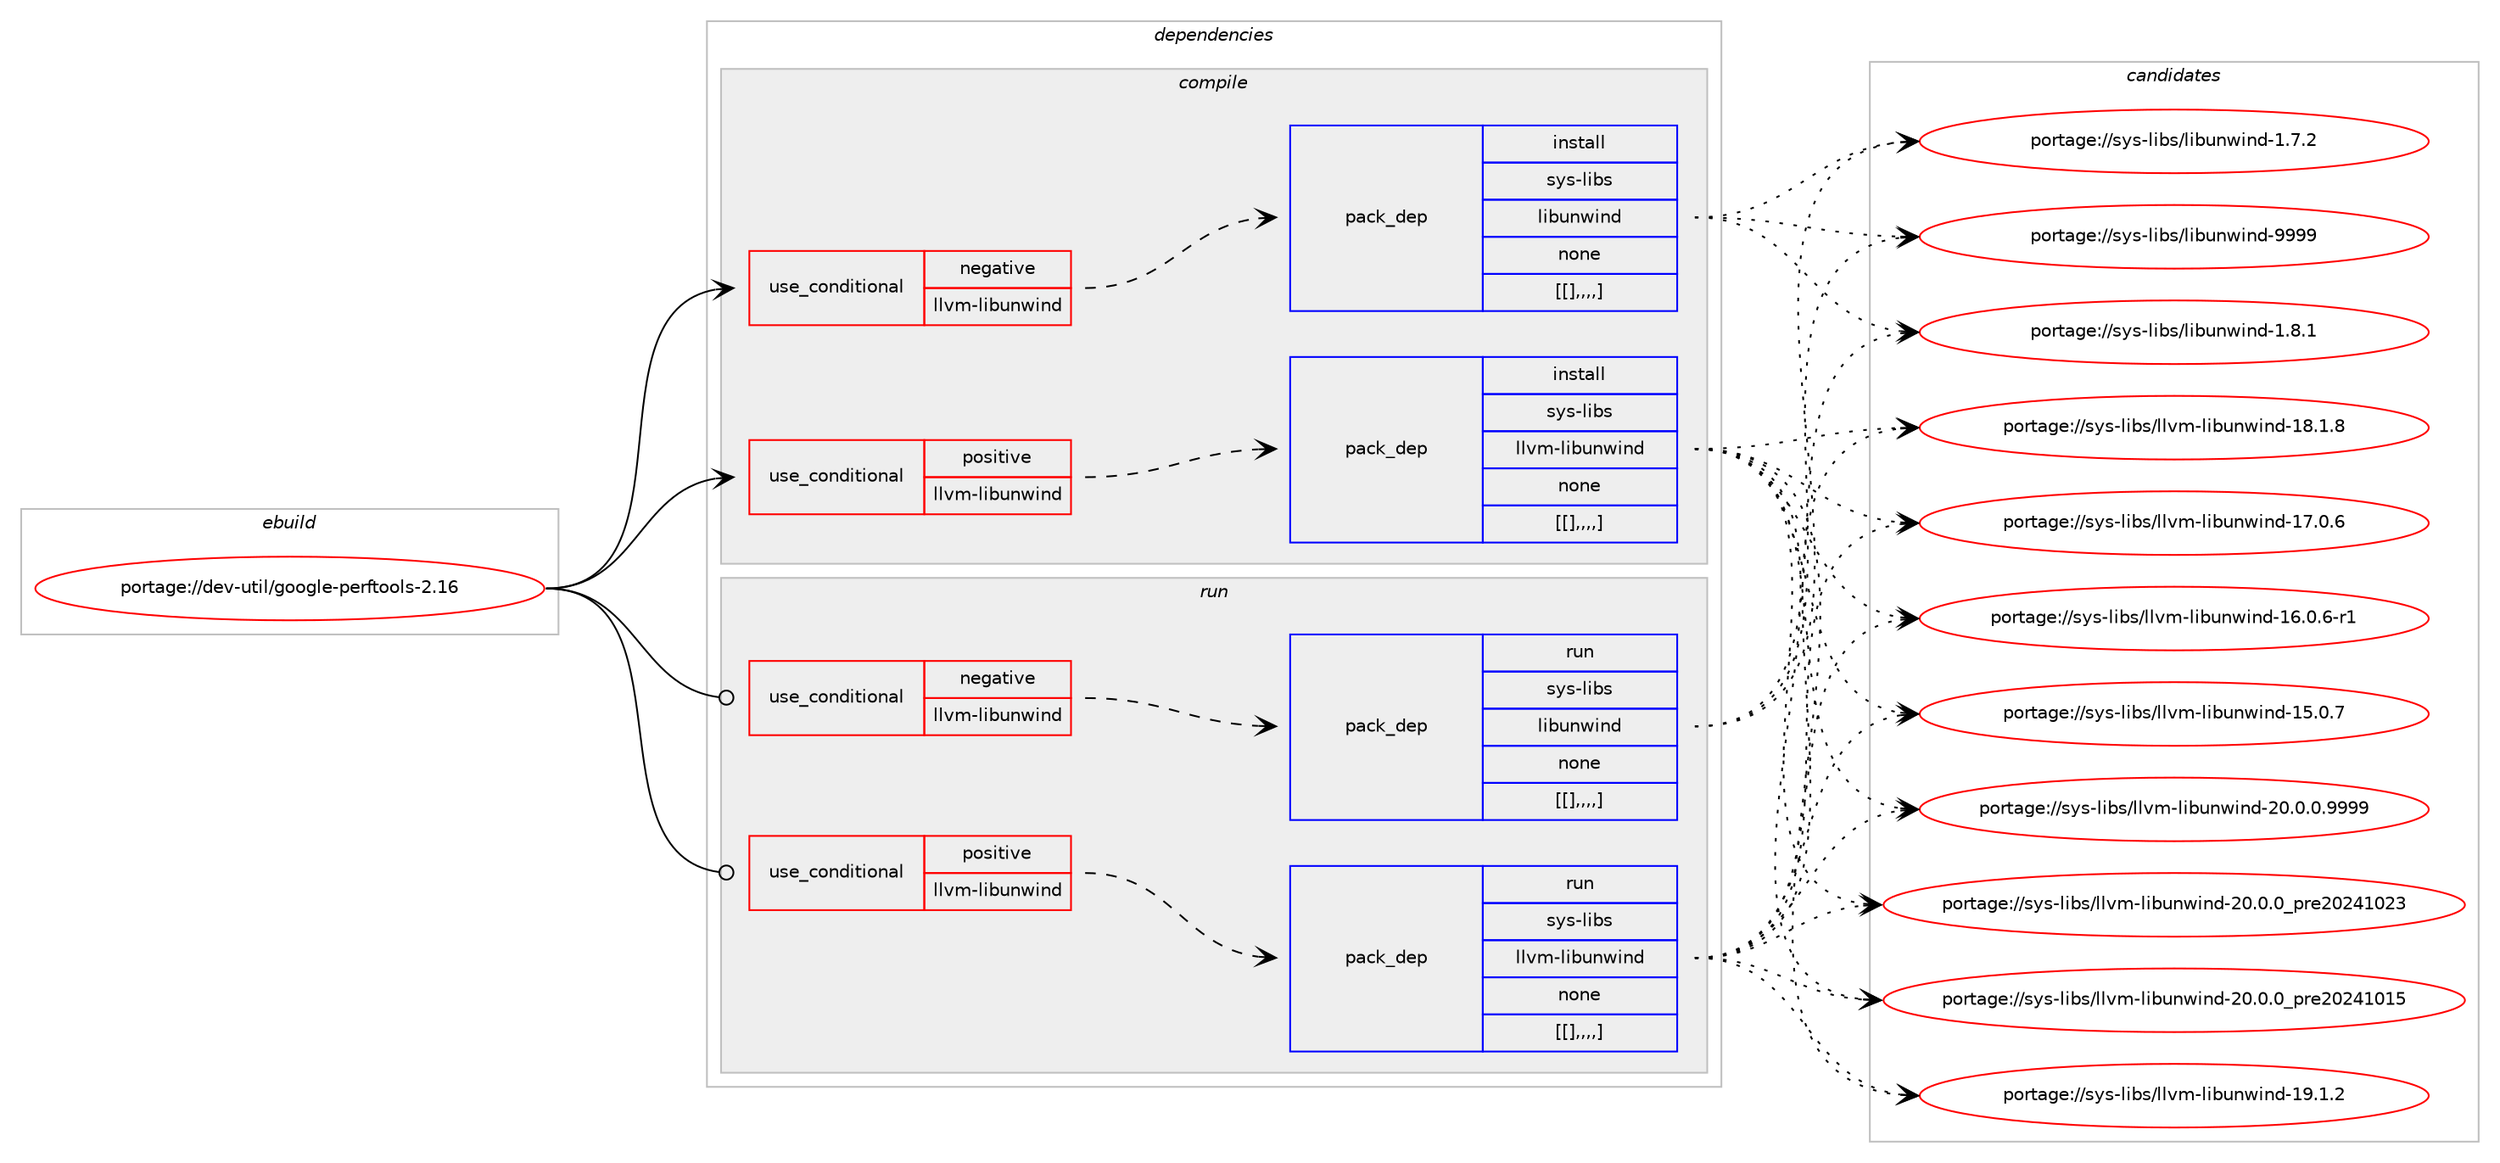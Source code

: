 digraph prolog {

# *************
# Graph options
# *************

newrank=true;
concentrate=true;
compound=true;
graph [rankdir=LR,fontname=Helvetica,fontsize=10,ranksep=1.5];#, ranksep=2.5, nodesep=0.2];
edge  [arrowhead=vee];
node  [fontname=Helvetica,fontsize=10];

# **********
# The ebuild
# **********

subgraph cluster_leftcol {
color=gray;
label=<<i>ebuild</i>>;
id [label="portage://dev-util/google-perftools-2.16", color=red, width=4, href="../dev-util/google-perftools-2.16.svg"];
}

# ****************
# The dependencies
# ****************

subgraph cluster_midcol {
color=gray;
label=<<i>dependencies</i>>;
subgraph cluster_compile {
fillcolor="#eeeeee";
style=filled;
label=<<i>compile</i>>;
subgraph cond65237 {
dependency226906 [label=<<TABLE BORDER="0" CELLBORDER="1" CELLSPACING="0" CELLPADDING="4"><TR><TD ROWSPAN="3" CELLPADDING="10">use_conditional</TD></TR><TR><TD>negative</TD></TR><TR><TD>llvm-libunwind</TD></TR></TABLE>>, shape=none, color=red];
subgraph pack160165 {
dependency226954 [label=<<TABLE BORDER="0" CELLBORDER="1" CELLSPACING="0" CELLPADDING="4" WIDTH="220"><TR><TD ROWSPAN="6" CELLPADDING="30">pack_dep</TD></TR><TR><TD WIDTH="110">install</TD></TR><TR><TD>sys-libs</TD></TR><TR><TD>libunwind</TD></TR><TR><TD>none</TD></TR><TR><TD>[[],,,,]</TD></TR></TABLE>>, shape=none, color=blue];
}
dependency226906:e -> dependency226954:w [weight=20,style="dashed",arrowhead="vee"];
}
id:e -> dependency226906:w [weight=20,style="solid",arrowhead="vee"];
subgraph cond65262 {
dependency226996 [label=<<TABLE BORDER="0" CELLBORDER="1" CELLSPACING="0" CELLPADDING="4"><TR><TD ROWSPAN="3" CELLPADDING="10">use_conditional</TD></TR><TR><TD>positive</TD></TR><TR><TD>llvm-libunwind</TD></TR></TABLE>>, shape=none, color=red];
subgraph pack160253 {
dependency227090 [label=<<TABLE BORDER="0" CELLBORDER="1" CELLSPACING="0" CELLPADDING="4" WIDTH="220"><TR><TD ROWSPAN="6" CELLPADDING="30">pack_dep</TD></TR><TR><TD WIDTH="110">install</TD></TR><TR><TD>sys-libs</TD></TR><TR><TD>llvm-libunwind</TD></TR><TR><TD>none</TD></TR><TR><TD>[[],,,,]</TD></TR></TABLE>>, shape=none, color=blue];
}
dependency226996:e -> dependency227090:w [weight=20,style="dashed",arrowhead="vee"];
}
id:e -> dependency226996:w [weight=20,style="solid",arrowhead="vee"];
}
subgraph cluster_compileandrun {
fillcolor="#eeeeee";
style=filled;
label=<<i>compile and run</i>>;
}
subgraph cluster_run {
fillcolor="#eeeeee";
style=filled;
label=<<i>run</i>>;
subgraph cond65315 {
dependency227124 [label=<<TABLE BORDER="0" CELLBORDER="1" CELLSPACING="0" CELLPADDING="4"><TR><TD ROWSPAN="3" CELLPADDING="10">use_conditional</TD></TR><TR><TD>negative</TD></TR><TR><TD>llvm-libunwind</TD></TR></TABLE>>, shape=none, color=red];
subgraph pack160341 {
dependency227203 [label=<<TABLE BORDER="0" CELLBORDER="1" CELLSPACING="0" CELLPADDING="4" WIDTH="220"><TR><TD ROWSPAN="6" CELLPADDING="30">pack_dep</TD></TR><TR><TD WIDTH="110">run</TD></TR><TR><TD>sys-libs</TD></TR><TR><TD>libunwind</TD></TR><TR><TD>none</TD></TR><TR><TD>[[],,,,]</TD></TR></TABLE>>, shape=none, color=blue];
}
dependency227124:e -> dependency227203:w [weight=20,style="dashed",arrowhead="vee"];
}
id:e -> dependency227124:w [weight=20,style="solid",arrowhead="odot"];
subgraph cond65356 {
dependency227254 [label=<<TABLE BORDER="0" CELLBORDER="1" CELLSPACING="0" CELLPADDING="4"><TR><TD ROWSPAN="3" CELLPADDING="10">use_conditional</TD></TR><TR><TD>positive</TD></TR><TR><TD>llvm-libunwind</TD></TR></TABLE>>, shape=none, color=red];
subgraph pack160457 {
dependency227345 [label=<<TABLE BORDER="0" CELLBORDER="1" CELLSPACING="0" CELLPADDING="4" WIDTH="220"><TR><TD ROWSPAN="6" CELLPADDING="30">pack_dep</TD></TR><TR><TD WIDTH="110">run</TD></TR><TR><TD>sys-libs</TD></TR><TR><TD>llvm-libunwind</TD></TR><TR><TD>none</TD></TR><TR><TD>[[],,,,]</TD></TR></TABLE>>, shape=none, color=blue];
}
dependency227254:e -> dependency227345:w [weight=20,style="dashed",arrowhead="vee"];
}
id:e -> dependency227254:w [weight=20,style="solid",arrowhead="odot"];
}
}

# **************
# The candidates
# **************

subgraph cluster_choices {
rank=same;
color=gray;
label=<<i>candidates</i>>;

subgraph choice160047 {
color=black;
nodesep=1;
choice115121115451081059811547108105981171101191051101004557575757 [label="portage://sys-libs/libunwind-9999", color=red, width=4,href="../sys-libs/libunwind-9999.svg"];
choice11512111545108105981154710810598117110119105110100454946564649 [label="portage://sys-libs/libunwind-1.8.1", color=red, width=4,href="../sys-libs/libunwind-1.8.1.svg"];
choice11512111545108105981154710810598117110119105110100454946554650 [label="portage://sys-libs/libunwind-1.7.2", color=red, width=4,href="../sys-libs/libunwind-1.7.2.svg"];
dependency226954:e -> choice115121115451081059811547108105981171101191051101004557575757:w [style=dotted,weight="100"];
dependency226954:e -> choice11512111545108105981154710810598117110119105110100454946564649:w [style=dotted,weight="100"];
dependency226954:e -> choice11512111545108105981154710810598117110119105110100454946554650:w [style=dotted,weight="100"];
}
subgraph choice160049 {
color=black;
nodesep=1;
choice1151211154510810598115471081081181094510810598117110119105110100455048464846484657575757 [label="portage://sys-libs/llvm-libunwind-20.0.0.9999", color=red, width=4,href="../sys-libs/llvm-libunwind-20.0.0.9999.svg"];
choice115121115451081059811547108108118109451081059811711011910511010045504846484648951121141015048505249485051 [label="portage://sys-libs/llvm-libunwind-20.0.0_pre20241023", color=red, width=4,href="../sys-libs/llvm-libunwind-20.0.0_pre20241023.svg"];
choice115121115451081059811547108108118109451081059811711011910511010045504846484648951121141015048505249484953 [label="portage://sys-libs/llvm-libunwind-20.0.0_pre20241015", color=red, width=4,href="../sys-libs/llvm-libunwind-20.0.0_pre20241015.svg"];
choice115121115451081059811547108108118109451081059811711011910511010045495746494650 [label="portage://sys-libs/llvm-libunwind-19.1.2", color=red, width=4,href="../sys-libs/llvm-libunwind-19.1.2.svg"];
choice115121115451081059811547108108118109451081059811711011910511010045495646494656 [label="portage://sys-libs/llvm-libunwind-18.1.8", color=red, width=4,href="../sys-libs/llvm-libunwind-18.1.8.svg"];
choice115121115451081059811547108108118109451081059811711011910511010045495546484654 [label="portage://sys-libs/llvm-libunwind-17.0.6", color=red, width=4,href="../sys-libs/llvm-libunwind-17.0.6.svg"];
choice1151211154510810598115471081081181094510810598117110119105110100454954464846544511449 [label="portage://sys-libs/llvm-libunwind-16.0.6-r1", color=red, width=4,href="../sys-libs/llvm-libunwind-16.0.6-r1.svg"];
choice115121115451081059811547108108118109451081059811711011910511010045495346484655 [label="portage://sys-libs/llvm-libunwind-15.0.7", color=red, width=4,href="../sys-libs/llvm-libunwind-15.0.7.svg"];
dependency227090:e -> choice1151211154510810598115471081081181094510810598117110119105110100455048464846484657575757:w [style=dotted,weight="100"];
dependency227090:e -> choice115121115451081059811547108108118109451081059811711011910511010045504846484648951121141015048505249485051:w [style=dotted,weight="100"];
dependency227090:e -> choice115121115451081059811547108108118109451081059811711011910511010045504846484648951121141015048505249484953:w [style=dotted,weight="100"];
dependency227090:e -> choice115121115451081059811547108108118109451081059811711011910511010045495746494650:w [style=dotted,weight="100"];
dependency227090:e -> choice115121115451081059811547108108118109451081059811711011910511010045495646494656:w [style=dotted,weight="100"];
dependency227090:e -> choice115121115451081059811547108108118109451081059811711011910511010045495546484654:w [style=dotted,weight="100"];
dependency227090:e -> choice1151211154510810598115471081081181094510810598117110119105110100454954464846544511449:w [style=dotted,weight="100"];
dependency227090:e -> choice115121115451081059811547108108118109451081059811711011910511010045495346484655:w [style=dotted,weight="100"];
}
subgraph choice160052 {
color=black;
nodesep=1;
choice115121115451081059811547108105981171101191051101004557575757 [label="portage://sys-libs/libunwind-9999", color=red, width=4,href="../sys-libs/libunwind-9999.svg"];
choice11512111545108105981154710810598117110119105110100454946564649 [label="portage://sys-libs/libunwind-1.8.1", color=red, width=4,href="../sys-libs/libunwind-1.8.1.svg"];
choice11512111545108105981154710810598117110119105110100454946554650 [label="portage://sys-libs/libunwind-1.7.2", color=red, width=4,href="../sys-libs/libunwind-1.7.2.svg"];
dependency227203:e -> choice115121115451081059811547108105981171101191051101004557575757:w [style=dotted,weight="100"];
dependency227203:e -> choice11512111545108105981154710810598117110119105110100454946564649:w [style=dotted,weight="100"];
dependency227203:e -> choice11512111545108105981154710810598117110119105110100454946554650:w [style=dotted,weight="100"];
}
subgraph choice160053 {
color=black;
nodesep=1;
choice1151211154510810598115471081081181094510810598117110119105110100455048464846484657575757 [label="portage://sys-libs/llvm-libunwind-20.0.0.9999", color=red, width=4,href="../sys-libs/llvm-libunwind-20.0.0.9999.svg"];
choice115121115451081059811547108108118109451081059811711011910511010045504846484648951121141015048505249485051 [label="portage://sys-libs/llvm-libunwind-20.0.0_pre20241023", color=red, width=4,href="../sys-libs/llvm-libunwind-20.0.0_pre20241023.svg"];
choice115121115451081059811547108108118109451081059811711011910511010045504846484648951121141015048505249484953 [label="portage://sys-libs/llvm-libunwind-20.0.0_pre20241015", color=red, width=4,href="../sys-libs/llvm-libunwind-20.0.0_pre20241015.svg"];
choice115121115451081059811547108108118109451081059811711011910511010045495746494650 [label="portage://sys-libs/llvm-libunwind-19.1.2", color=red, width=4,href="../sys-libs/llvm-libunwind-19.1.2.svg"];
choice115121115451081059811547108108118109451081059811711011910511010045495646494656 [label="portage://sys-libs/llvm-libunwind-18.1.8", color=red, width=4,href="../sys-libs/llvm-libunwind-18.1.8.svg"];
choice115121115451081059811547108108118109451081059811711011910511010045495546484654 [label="portage://sys-libs/llvm-libunwind-17.0.6", color=red, width=4,href="../sys-libs/llvm-libunwind-17.0.6.svg"];
choice1151211154510810598115471081081181094510810598117110119105110100454954464846544511449 [label="portage://sys-libs/llvm-libunwind-16.0.6-r1", color=red, width=4,href="../sys-libs/llvm-libunwind-16.0.6-r1.svg"];
choice115121115451081059811547108108118109451081059811711011910511010045495346484655 [label="portage://sys-libs/llvm-libunwind-15.0.7", color=red, width=4,href="../sys-libs/llvm-libunwind-15.0.7.svg"];
dependency227345:e -> choice1151211154510810598115471081081181094510810598117110119105110100455048464846484657575757:w [style=dotted,weight="100"];
dependency227345:e -> choice115121115451081059811547108108118109451081059811711011910511010045504846484648951121141015048505249485051:w [style=dotted,weight="100"];
dependency227345:e -> choice115121115451081059811547108108118109451081059811711011910511010045504846484648951121141015048505249484953:w [style=dotted,weight="100"];
dependency227345:e -> choice115121115451081059811547108108118109451081059811711011910511010045495746494650:w [style=dotted,weight="100"];
dependency227345:e -> choice115121115451081059811547108108118109451081059811711011910511010045495646494656:w [style=dotted,weight="100"];
dependency227345:e -> choice115121115451081059811547108108118109451081059811711011910511010045495546484654:w [style=dotted,weight="100"];
dependency227345:e -> choice1151211154510810598115471081081181094510810598117110119105110100454954464846544511449:w [style=dotted,weight="100"];
dependency227345:e -> choice115121115451081059811547108108118109451081059811711011910511010045495346484655:w [style=dotted,weight="100"];
}
}

}
